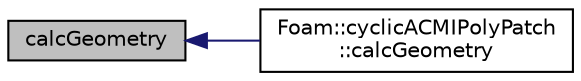 digraph "calcGeometry"
{
  bgcolor="transparent";
  edge [fontname="Helvetica",fontsize="10",labelfontname="Helvetica",labelfontsize="10"];
  node [fontname="Helvetica",fontsize="10",shape=record];
  rankdir="LR";
  Node1 [label="calcGeometry",height=0.2,width=0.4,color="black", fillcolor="grey75", style="filled", fontcolor="black"];
  Node1 -> Node2 [dir="back",color="midnightblue",fontsize="10",style="solid",fontname="Helvetica"];
  Node2 [label="Foam::cyclicACMIPolyPatch\l::calcGeometry",height=0.2,width=0.4,color="black",URL="$a00464.html#a58bb4c0382e9ee570811fb3f005a0a97",tooltip="Calculate the patch geometry. "];
}
